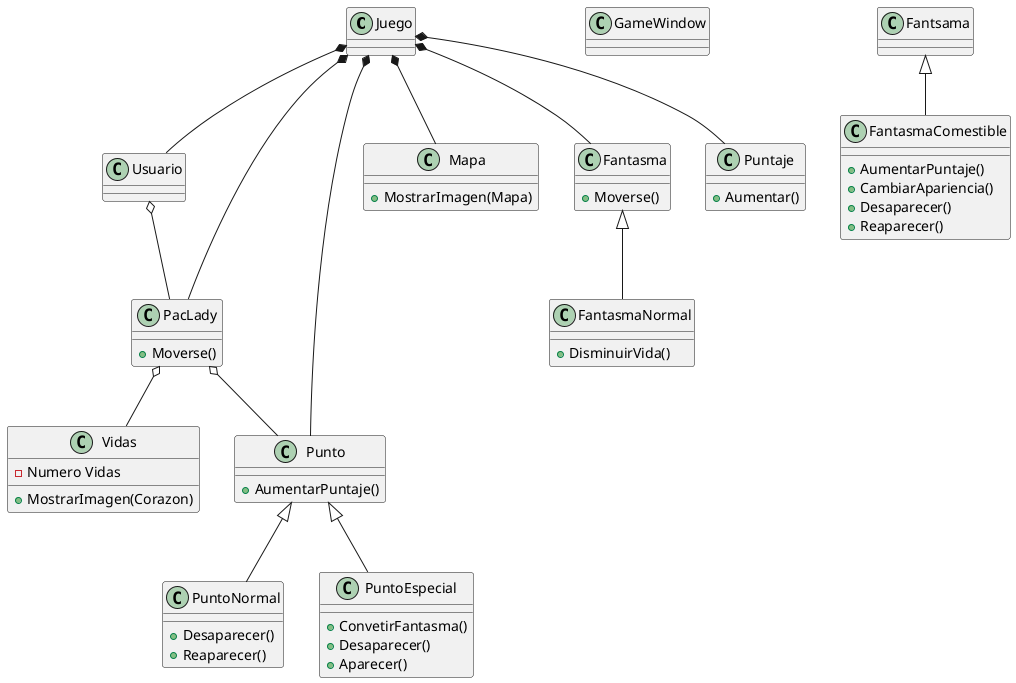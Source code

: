 @startuml diagrama

class Juego
class GameWindow
class Usuario
class PacLady{
    +Moverse()
}
class Vidas{
    -Numero Vidas
    + MostrarImagen(Corazon)
}
class Punto{
    +AumentarPuntaje()
}
class PuntoNormal{
    +Desaparecer()
    +Reaparecer()
}
class PuntoEspecial{
    +ConvetirFantasma()
    +Desaparecer()
    +Aparecer()
}
class Mapa{
    +MostrarImagen(Mapa)
}
class Fantasma{
    +Moverse()
}
class FantasmaNormal{
    +DisminuirVida()
}
class FantasmaComestible{
    +AumentarPuntaje()
    +CambiarApariencia()
    +Desaparecer()
    +Reaparecer()
}
class Puntaje{
    +Aumentar()
}

Juego *-- Usuario
Juego *-- Puntaje
Juego *-- PacLady
Juego *-- Punto
Juego *-- Mapa
Punto <|-- PuntoNormal 
Punto <|-- PuntoEspecial
Juego *-- Fantasma
Fantsama <|-- FantasmaComestible
Fantasma <|-- FantasmaNormal
Usuario o-- PacLady
PacLady o-- Punto
PacLady o-- Vidas

@enduml
